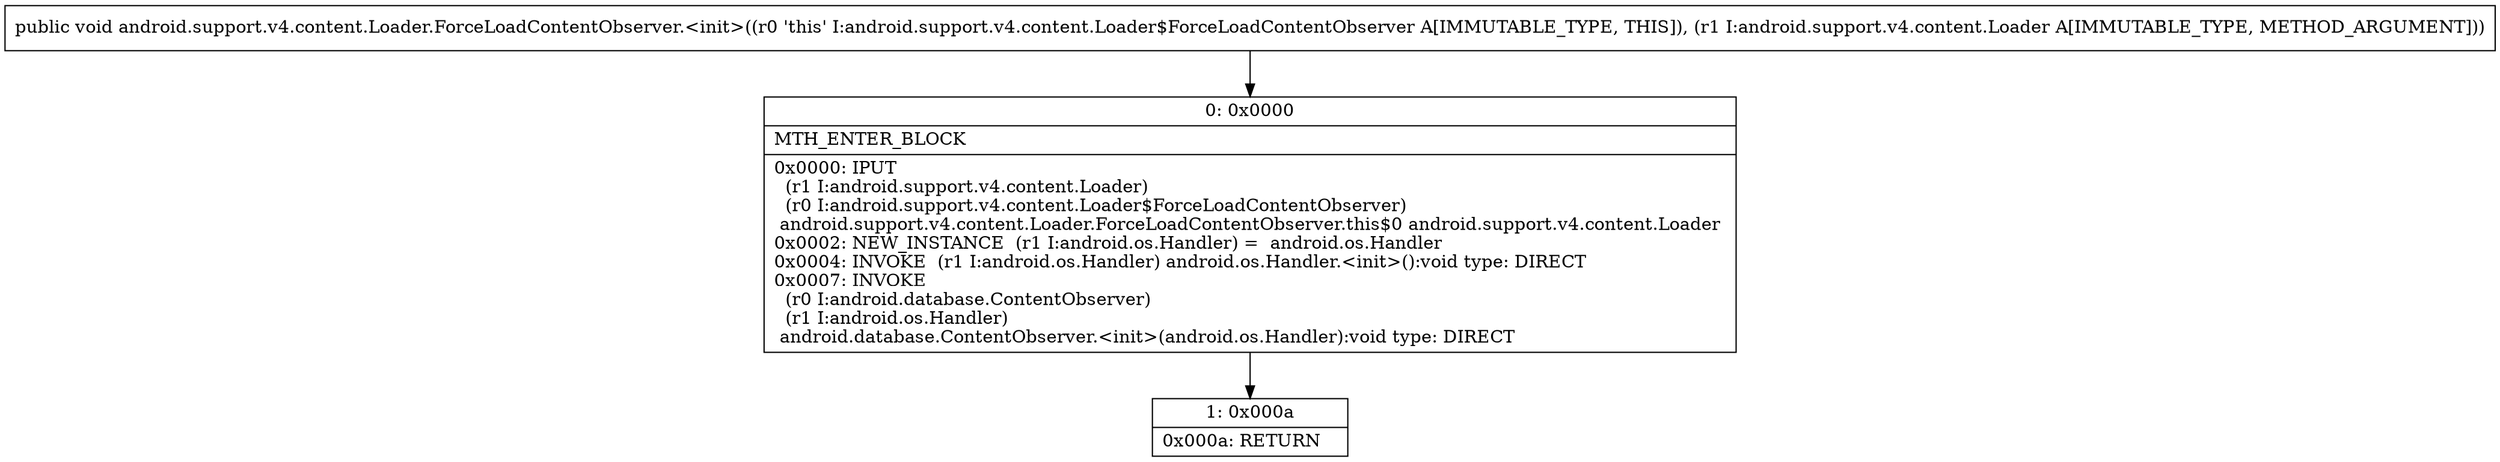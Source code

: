 digraph "CFG forandroid.support.v4.content.Loader.ForceLoadContentObserver.\<init\>(Landroid\/support\/v4\/content\/Loader;)V" {
Node_0 [shape=record,label="{0\:\ 0x0000|MTH_ENTER_BLOCK\l|0x0000: IPUT  \l  (r1 I:android.support.v4.content.Loader)\l  (r0 I:android.support.v4.content.Loader$ForceLoadContentObserver)\l android.support.v4.content.Loader.ForceLoadContentObserver.this$0 android.support.v4.content.Loader \l0x0002: NEW_INSTANCE  (r1 I:android.os.Handler) =  android.os.Handler \l0x0004: INVOKE  (r1 I:android.os.Handler) android.os.Handler.\<init\>():void type: DIRECT \l0x0007: INVOKE  \l  (r0 I:android.database.ContentObserver)\l  (r1 I:android.os.Handler)\l android.database.ContentObserver.\<init\>(android.os.Handler):void type: DIRECT \l}"];
Node_1 [shape=record,label="{1\:\ 0x000a|0x000a: RETURN   \l}"];
MethodNode[shape=record,label="{public void android.support.v4.content.Loader.ForceLoadContentObserver.\<init\>((r0 'this' I:android.support.v4.content.Loader$ForceLoadContentObserver A[IMMUTABLE_TYPE, THIS]), (r1 I:android.support.v4.content.Loader A[IMMUTABLE_TYPE, METHOD_ARGUMENT])) }"];
MethodNode -> Node_0;
Node_0 -> Node_1;
}

